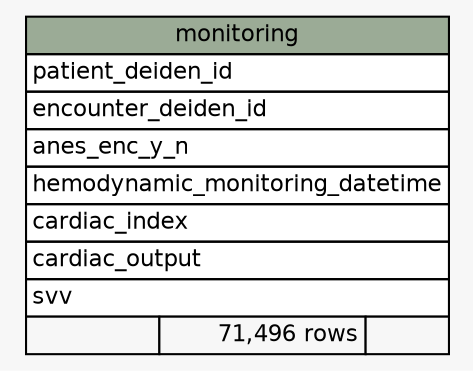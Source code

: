 // dot 2.38.0 on Linux 4.15.0-34-generic
// SchemaSpy rev 590
digraph "monitoring" {
  graph [
    rankdir="RL"
    bgcolor="#f7f7f7"
    nodesep="0.18"
    ranksep="0.46"
    fontname="Helvetica"
    fontsize="11"
  ];
  node [
    fontname="Helvetica"
    fontsize="11"
    shape="plaintext"
  ];
  edge [
    arrowsize="0.8"
  ];
  "monitoring" [
    label=<
    <TABLE BORDER="0" CELLBORDER="1" CELLSPACING="0" BGCOLOR="#ffffff">
      <TR><TD COLSPAN="3" BGCOLOR="#9bab96" ALIGN="CENTER">monitoring</TD></TR>
      <TR><TD PORT="patient_deiden_id" COLSPAN="3" ALIGN="LEFT">patient_deiden_id</TD></TR>
      <TR><TD PORT="encounter_deiden_id" COLSPAN="3" ALIGN="LEFT">encounter_deiden_id</TD></TR>
      <TR><TD PORT="anes_enc_y_n" COLSPAN="3" ALIGN="LEFT">anes_enc_y_n</TD></TR>
      <TR><TD PORT="hemodynamic_monitoring_datetime" COLSPAN="3" ALIGN="LEFT">hemodynamic_monitoring_datetime</TD></TR>
      <TR><TD PORT="cardiac_index" COLSPAN="3" ALIGN="LEFT">cardiac_index</TD></TR>
      <TR><TD PORT="cardiac_output" COLSPAN="3" ALIGN="LEFT">cardiac_output</TD></TR>
      <TR><TD PORT="svv" COLSPAN="3" ALIGN="LEFT">svv</TD></TR>
      <TR><TD ALIGN="LEFT" BGCOLOR="#f7f7f7">  </TD><TD ALIGN="RIGHT" BGCOLOR="#f7f7f7">71,496 rows</TD><TD ALIGN="RIGHT" BGCOLOR="#f7f7f7">  </TD></TR>
    </TABLE>>
    URL="tables/monitoring.html"
    tooltip="monitoring"
  ];
}
